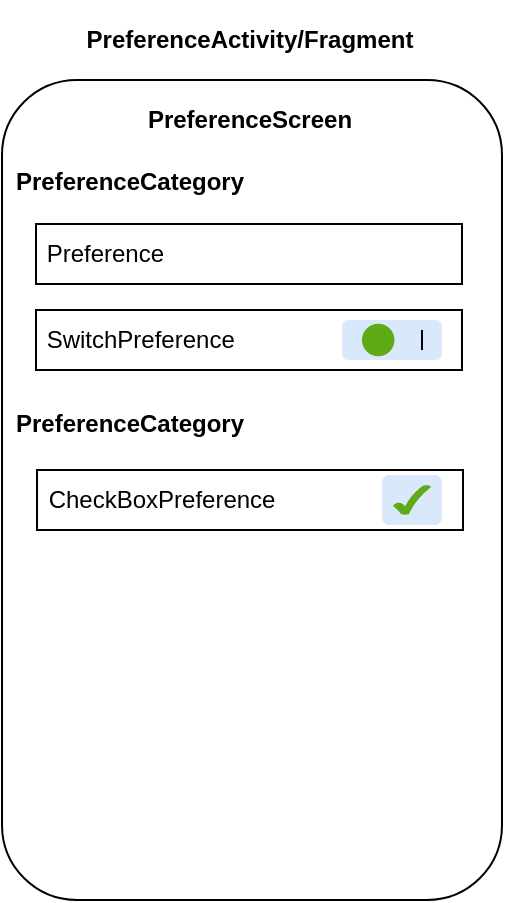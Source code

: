 <mxfile version="14.7.6" type="github">
  <diagram id="Zj106hlPTIiVpvGf-Vqe" name="Page-1">
    <mxGraphModel dx="916" dy="514" grid="1" gridSize="10" guides="1" tooltips="1" connect="1" arrows="1" fold="1" page="1" pageScale="1" pageWidth="827" pageHeight="1169" math="0" shadow="0">
      <root>
        <mxCell id="0" />
        <mxCell id="1" parent="0" />
        <mxCell id="qmab3VqXTRkpRXeFJt7o-1" value="" style="rounded=1;whiteSpace=wrap;html=1;" parent="1" vertex="1">
          <mxGeometry x="290" y="190" width="250" height="410" as="geometry" />
        </mxCell>
        <mxCell id="qmab3VqXTRkpRXeFJt7o-2" value="&amp;nbsp;Preference" style="rounded=0;whiteSpace=wrap;html=1;align=left;" parent="1" vertex="1">
          <mxGeometry x="307" y="262" width="213" height="30" as="geometry" />
        </mxCell>
        <mxCell id="qmab3VqXTRkpRXeFJt7o-3" value="&lt;span&gt;&amp;nbsp;SwitchPreference&lt;/span&gt;" style="rounded=0;whiteSpace=wrap;html=1;align=left;" parent="1" vertex="1">
          <mxGeometry x="307" y="305" width="213" height="30" as="geometry" />
        </mxCell>
        <mxCell id="qmab3VqXTRkpRXeFJt7o-4" value="&lt;span&gt;&amp;nbsp;CheckBoxPreference&lt;/span&gt;" style="rounded=0;whiteSpace=wrap;html=1;align=left;" parent="1" vertex="1">
          <mxGeometry x="307.5" y="385" width="213" height="30" as="geometry" />
        </mxCell>
        <mxCell id="qmab3VqXTRkpRXeFJt7o-5" value="&lt;b&gt;PreferenceCategory&lt;/b&gt;" style="rounded=1;whiteSpace=wrap;html=1;fillColor=none;strokeColor=none;" parent="1" vertex="1">
          <mxGeometry x="294" y="221" width="120" height="40" as="geometry" />
        </mxCell>
        <mxCell id="qmab3VqXTRkpRXeFJt7o-6" value="&lt;b&gt;PreferenceCategory&lt;/b&gt;" style="rounded=1;whiteSpace=wrap;html=1;fillColor=none;strokeColor=none;" parent="1" vertex="1">
          <mxGeometry x="294" y="342" width="120" height="40" as="geometry" />
        </mxCell>
        <mxCell id="qmab3VqXTRkpRXeFJt7o-7" value="&lt;b&gt;PreferenceActivity/Fragment&lt;/b&gt;" style="rounded=1;whiteSpace=wrap;html=1;fillColor=none;strokeColor=none;" parent="1" vertex="1">
          <mxGeometry x="319" y="150" width="190" height="40" as="geometry" />
        </mxCell>
        <mxCell id="qmab3VqXTRkpRXeFJt7o-8" value="" style="rounded=1;whiteSpace=wrap;html=1;fillColor=#dae8fc;strokeColor=none;" parent="1" vertex="1">
          <mxGeometry x="460" y="310" width="50" height="20" as="geometry" />
        </mxCell>
        <mxCell id="qmab3VqXTRkpRXeFJt7o-9" value="" style="ellipse;whiteSpace=wrap;html=1;aspect=fixed;fillColor=#60a917;fontColor=#ffffff;strokeColor=none;" parent="1" vertex="1">
          <mxGeometry x="470" y="311.88" width="16.25" height="16.25" as="geometry" />
        </mxCell>
        <mxCell id="qmab3VqXTRkpRXeFJt7o-10" value="" style="endArrow=none;html=1;" parent="1" edge="1">
          <mxGeometry width="50" height="50" relative="1" as="geometry">
            <mxPoint x="500" y="325" as="sourcePoint" />
            <mxPoint x="500" y="315" as="targetPoint" />
          </mxGeometry>
        </mxCell>
        <mxCell id="qmab3VqXTRkpRXeFJt7o-13" value="" style="rounded=1;whiteSpace=wrap;html=1;fillColor=#dae8fc;strokeColor=none;" parent="1" vertex="1">
          <mxGeometry x="480" y="387.5" width="30" height="25" as="geometry" />
        </mxCell>
        <mxCell id="qmab3VqXTRkpRXeFJt7o-14" value="" style="verticalLabelPosition=bottom;verticalAlign=top;html=1;shape=mxgraph.basic.tick;fillColor=#60a917;fontColor=#ffffff;strokeColor=none;" parent="1" vertex="1">
          <mxGeometry x="485.63" y="392.5" width="18.75" height="15" as="geometry" />
        </mxCell>
        <mxCell id="R_VjFtiAdw7FsK-0AxhB-1" value="&lt;b&gt;PreferenceScreen&lt;/b&gt;" style="rounded=1;whiteSpace=wrap;html=1;fillColor=none;strokeColor=none;" vertex="1" parent="1">
          <mxGeometry x="354" y="190" width="120" height="40" as="geometry" />
        </mxCell>
      </root>
    </mxGraphModel>
  </diagram>
</mxfile>

